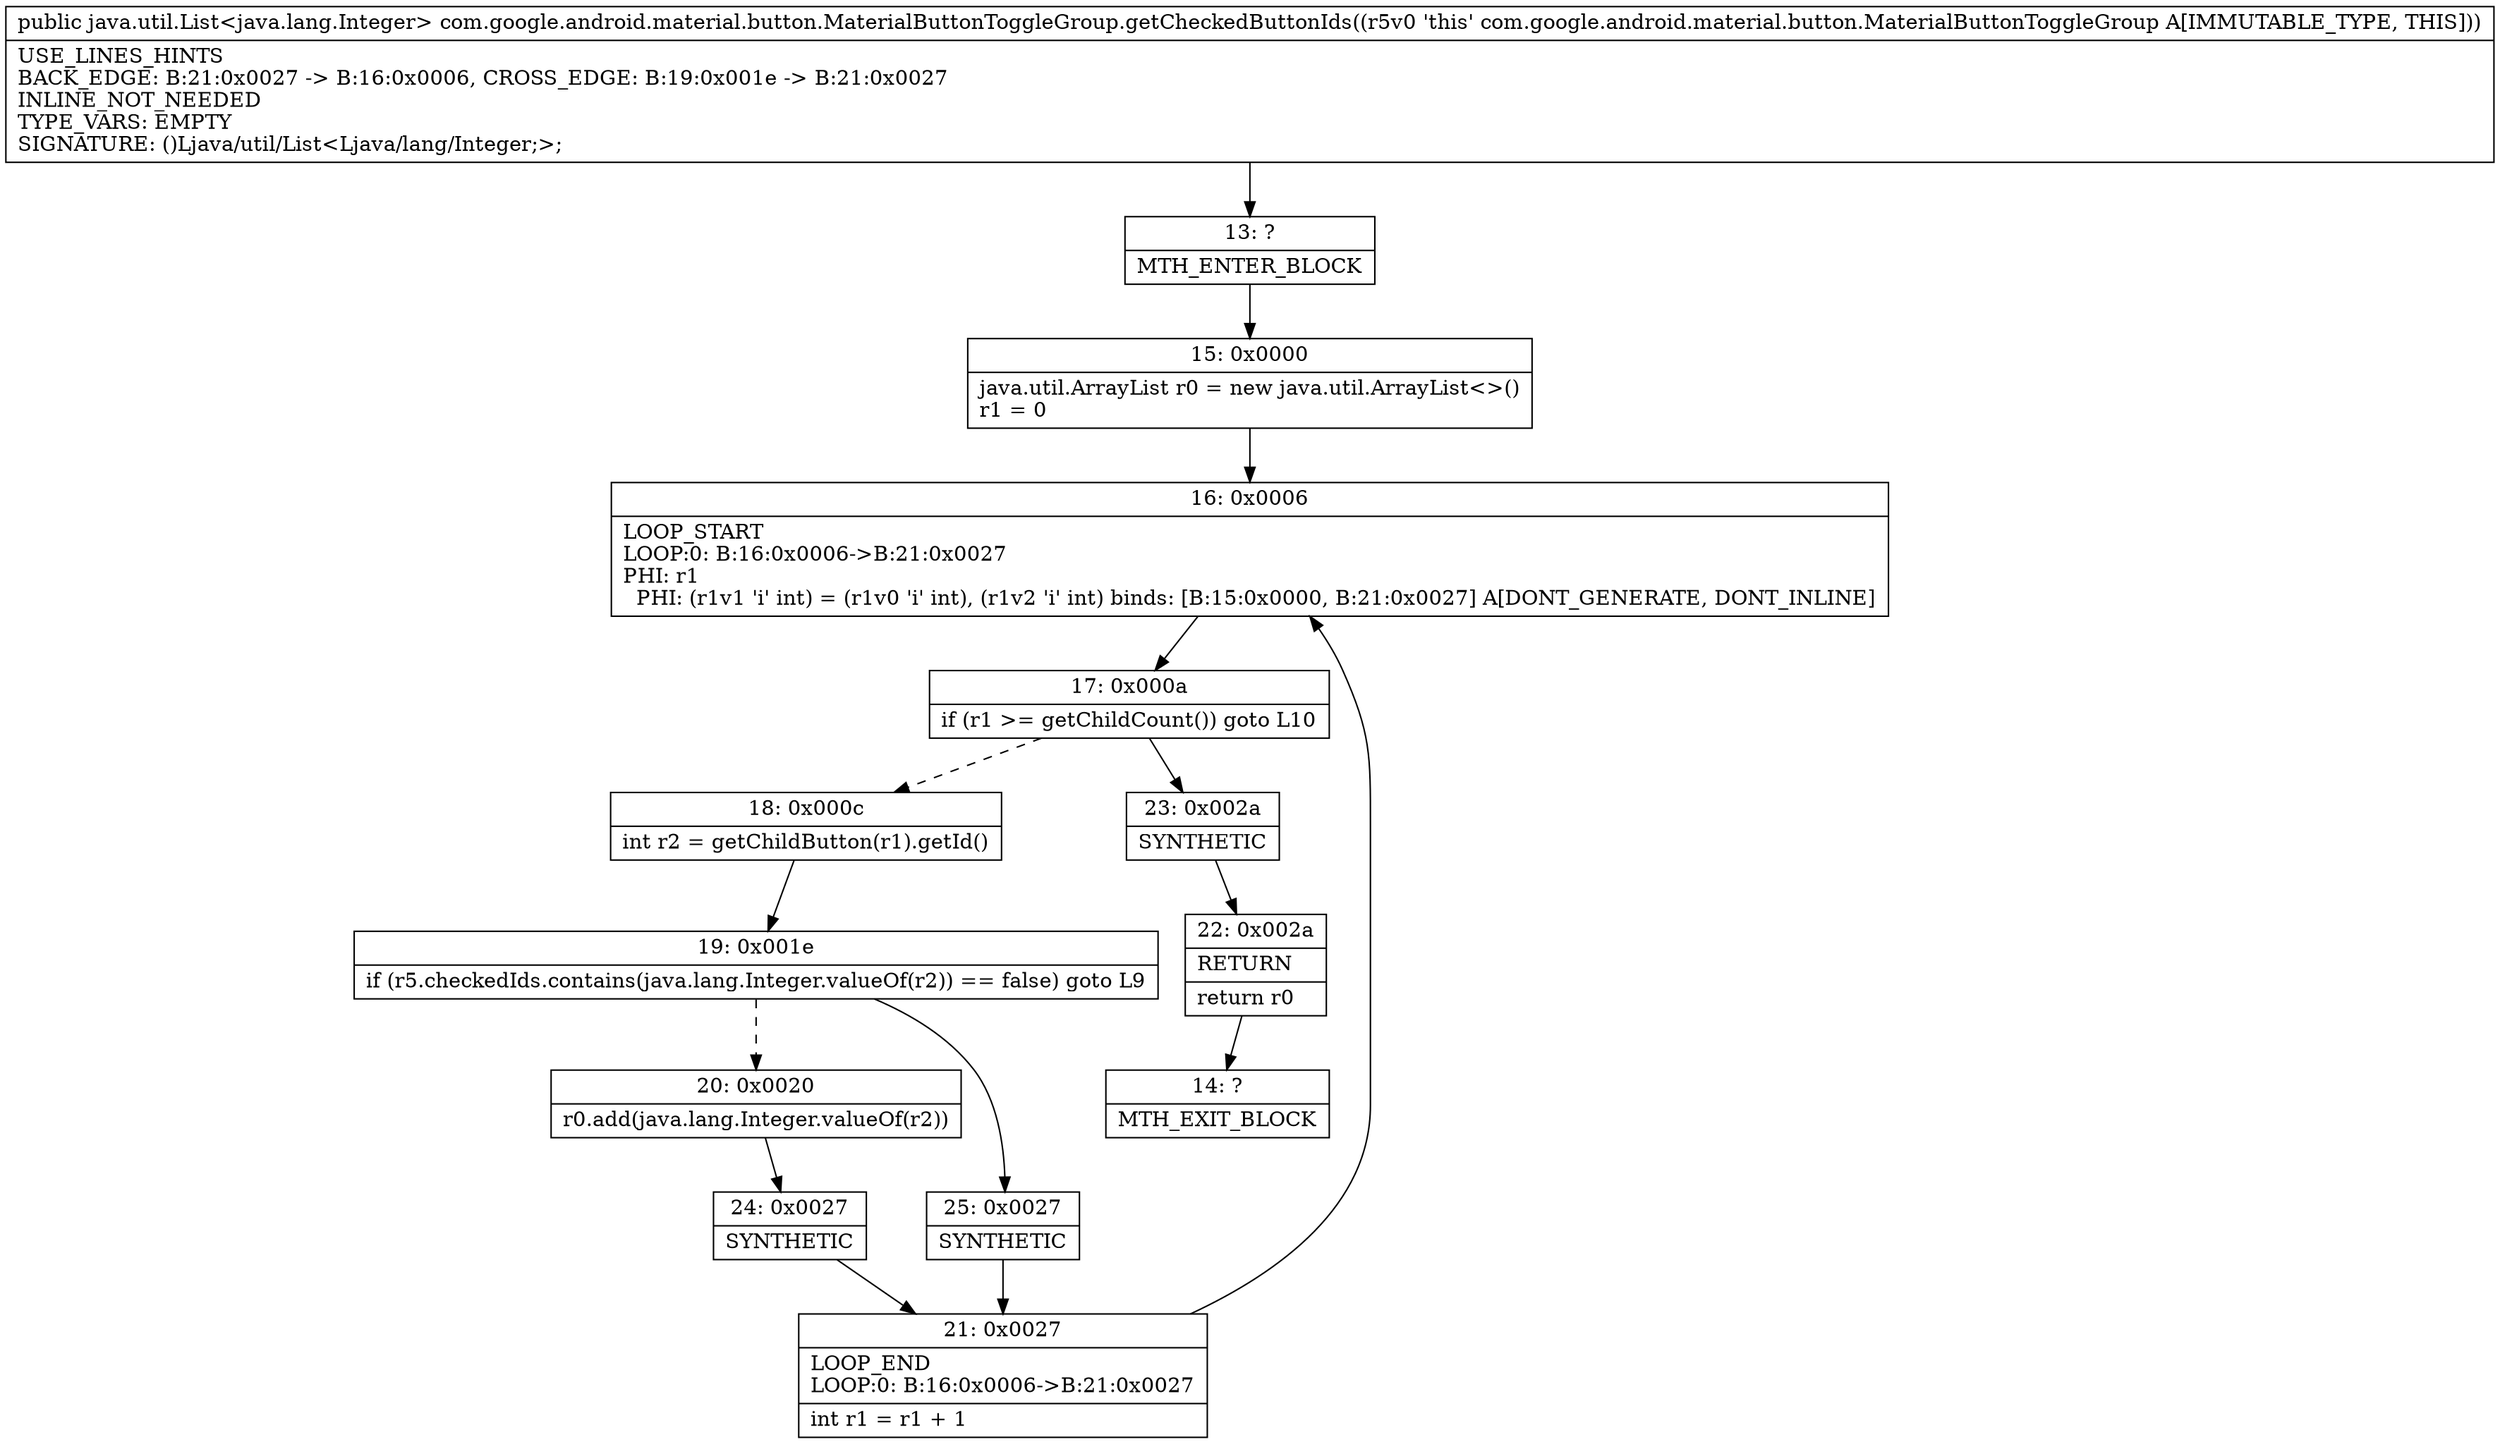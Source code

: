 digraph "CFG forcom.google.android.material.button.MaterialButtonToggleGroup.getCheckedButtonIds()Ljava\/util\/List;" {
Node_13 [shape=record,label="{13\:\ ?|MTH_ENTER_BLOCK\l}"];
Node_15 [shape=record,label="{15\:\ 0x0000|java.util.ArrayList r0 = new java.util.ArrayList\<\>()\lr1 = 0\l}"];
Node_16 [shape=record,label="{16\:\ 0x0006|LOOP_START\lLOOP:0: B:16:0x0006\-\>B:21:0x0027\lPHI: r1 \l  PHI: (r1v1 'i' int) = (r1v0 'i' int), (r1v2 'i' int) binds: [B:15:0x0000, B:21:0x0027] A[DONT_GENERATE, DONT_INLINE]\l}"];
Node_17 [shape=record,label="{17\:\ 0x000a|if (r1 \>= getChildCount()) goto L10\l}"];
Node_18 [shape=record,label="{18\:\ 0x000c|int r2 = getChildButton(r1).getId()\l}"];
Node_19 [shape=record,label="{19\:\ 0x001e|if (r5.checkedIds.contains(java.lang.Integer.valueOf(r2)) == false) goto L9\l}"];
Node_20 [shape=record,label="{20\:\ 0x0020|r0.add(java.lang.Integer.valueOf(r2))\l}"];
Node_24 [shape=record,label="{24\:\ 0x0027|SYNTHETIC\l}"];
Node_21 [shape=record,label="{21\:\ 0x0027|LOOP_END\lLOOP:0: B:16:0x0006\-\>B:21:0x0027\l|int r1 = r1 + 1\l}"];
Node_25 [shape=record,label="{25\:\ 0x0027|SYNTHETIC\l}"];
Node_23 [shape=record,label="{23\:\ 0x002a|SYNTHETIC\l}"];
Node_22 [shape=record,label="{22\:\ 0x002a|RETURN\l|return r0\l}"];
Node_14 [shape=record,label="{14\:\ ?|MTH_EXIT_BLOCK\l}"];
MethodNode[shape=record,label="{public java.util.List\<java.lang.Integer\> com.google.android.material.button.MaterialButtonToggleGroup.getCheckedButtonIds((r5v0 'this' com.google.android.material.button.MaterialButtonToggleGroup A[IMMUTABLE_TYPE, THIS]))  | USE_LINES_HINTS\lBACK_EDGE: B:21:0x0027 \-\> B:16:0x0006, CROSS_EDGE: B:19:0x001e \-\> B:21:0x0027\lINLINE_NOT_NEEDED\lTYPE_VARS: EMPTY\lSIGNATURE: ()Ljava\/util\/List\<Ljava\/lang\/Integer;\>;\l}"];
MethodNode -> Node_13;Node_13 -> Node_15;
Node_15 -> Node_16;
Node_16 -> Node_17;
Node_17 -> Node_18[style=dashed];
Node_17 -> Node_23;
Node_18 -> Node_19;
Node_19 -> Node_20[style=dashed];
Node_19 -> Node_25;
Node_20 -> Node_24;
Node_24 -> Node_21;
Node_21 -> Node_16;
Node_25 -> Node_21;
Node_23 -> Node_22;
Node_22 -> Node_14;
}

